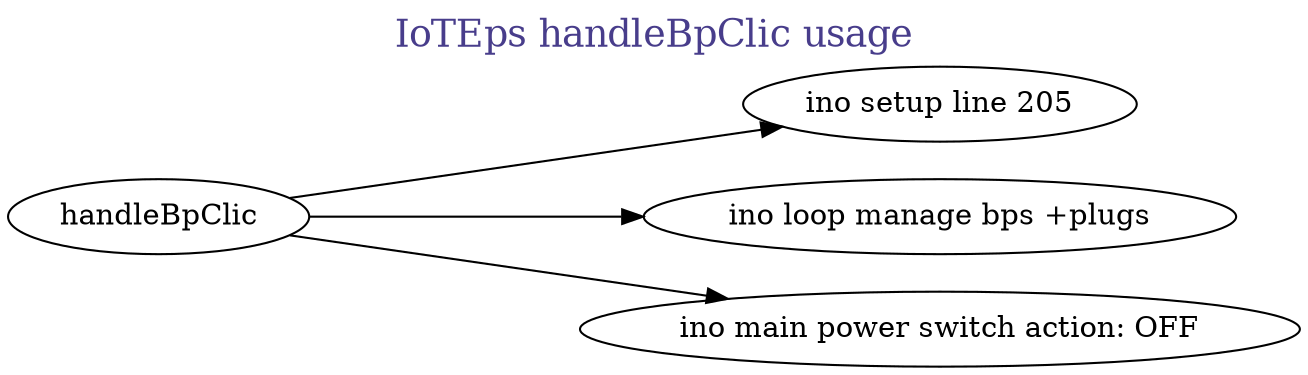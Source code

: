digraph config4jsonAccess { 
    label="IoTEps handleBpClic usage" 
    fontsize=18 
    fontcolor=darkslateblue 
    labelloc="t" 
    rankdir="LR" 
    # layout="twopi" 
    ratio=auto; 
    ranksep=1.8 
    # compound=true 
    # constraint=true (dot only) 
    # overlap=false node [style=filled fillcolor=red ] 
    node[style=none] 
    handleBpClic -> { "ino setup line 205" "ino loop manage bps +plugs" "ino main power switch action: OFF" } 
}